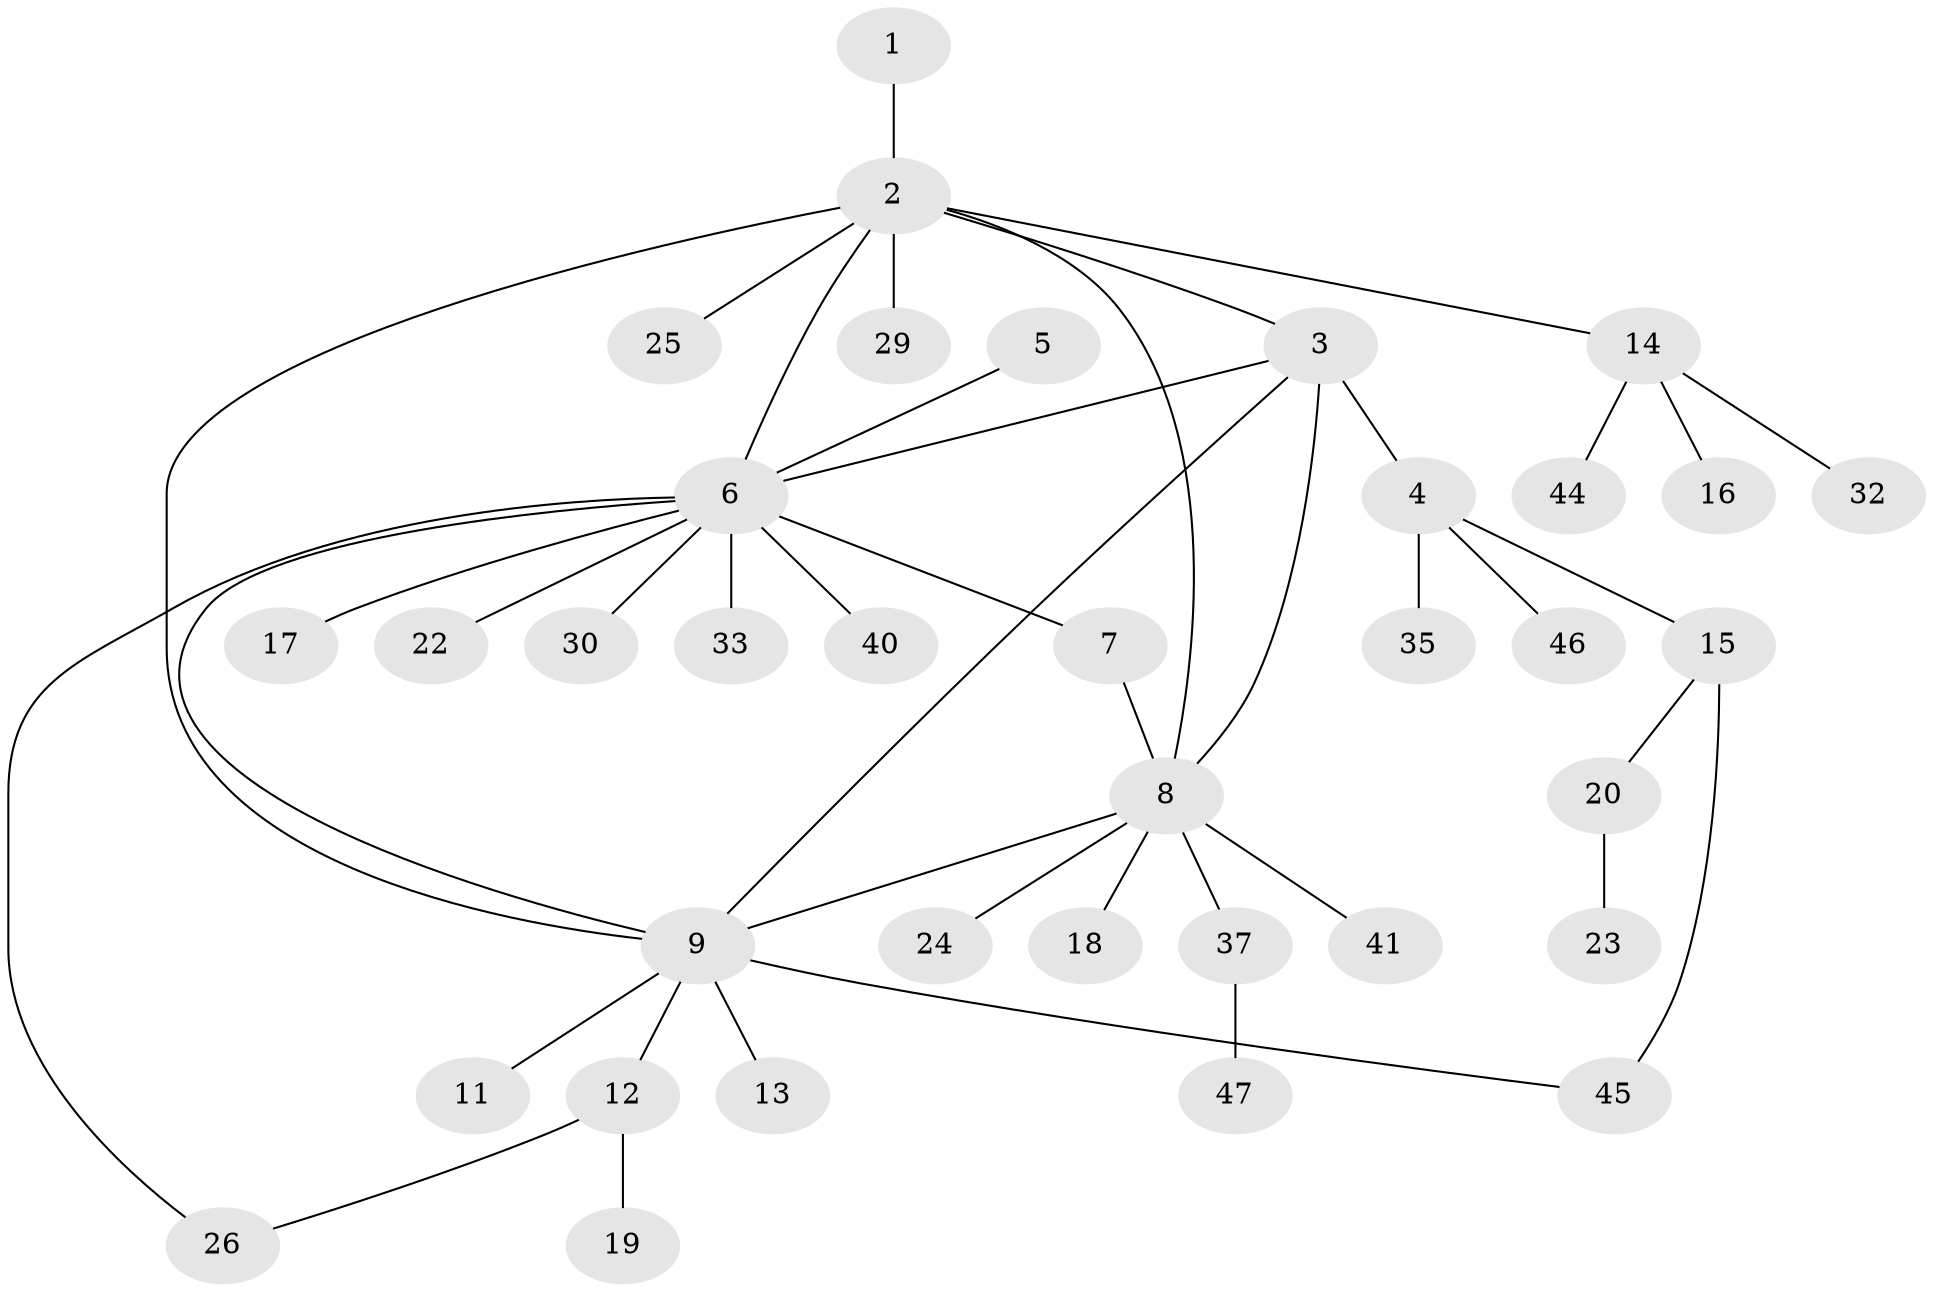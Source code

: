 // Generated by graph-tools (version 1.1) at 2025/52/02/27/25 19:52:19]
// undirected, 36 vertices, 43 edges
graph export_dot {
graph [start="1"]
  node [color=gray90,style=filled];
  1;
  2 [super="+43"];
  3;
  4 [super="+27"];
  5;
  6 [super="+34"];
  7;
  8 [super="+49"];
  9 [super="+10"];
  11 [super="+48"];
  12 [super="+36"];
  13;
  14 [super="+28"];
  15 [super="+21"];
  16;
  17;
  18;
  19;
  20;
  22;
  23 [super="+31"];
  24 [super="+38"];
  25;
  26 [super="+39"];
  29;
  30;
  32;
  33;
  35;
  37 [super="+42"];
  40;
  41;
  44;
  45;
  46;
  47;
  1 -- 2;
  2 -- 3;
  2 -- 6;
  2 -- 8;
  2 -- 14;
  2 -- 25;
  2 -- 29;
  2 -- 9;
  3 -- 4;
  3 -- 6;
  3 -- 8;
  3 -- 9;
  4 -- 15;
  4 -- 35;
  4 -- 46;
  5 -- 6;
  6 -- 7;
  6 -- 9;
  6 -- 17;
  6 -- 22;
  6 -- 30;
  6 -- 33;
  6 -- 40;
  6 -- 26;
  7 -- 8;
  8 -- 9;
  8 -- 18;
  8 -- 24;
  8 -- 37;
  8 -- 41;
  9 -- 13;
  9 -- 11;
  9 -- 12;
  9 -- 45;
  12 -- 19;
  12 -- 26;
  14 -- 16;
  14 -- 32;
  14 -- 44;
  15 -- 20;
  15 -- 45;
  20 -- 23;
  37 -- 47;
}
